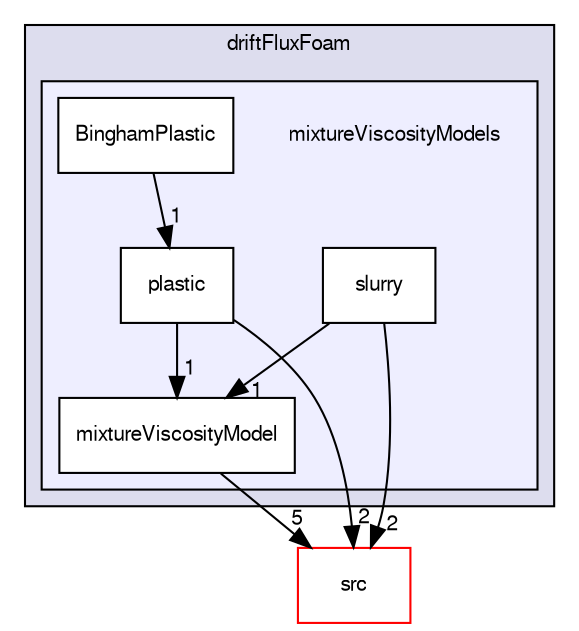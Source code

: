 digraph "applications/solvers/multiphase/driftFluxFoam/mixtureViscosityModels" {
  bgcolor=transparent;
  compound=true
  node [ fontsize="10", fontname="FreeSans"];
  edge [ labelfontsize="10", labelfontname="FreeSans"];
  subgraph clusterdir_0c082c89dfcc226032574eee25dcdb41 {
    graph [ bgcolor="#ddddee", pencolor="black", label="driftFluxFoam" fontname="FreeSans", fontsize="10", URL="dir_0c082c89dfcc226032574eee25dcdb41.html"]
  subgraph clusterdir_86eef1904a5ad7add78c6b09bd981540 {
    graph [ bgcolor="#eeeeff", pencolor="black", label="" URL="dir_86eef1904a5ad7add78c6b09bd981540.html"];
    dir_86eef1904a5ad7add78c6b09bd981540 [shape=plaintext label="mixtureViscosityModels"];
    dir_81cf262e34f62d926c89997089e4f18c [shape=box label="BinghamPlastic" color="black" fillcolor="white" style="filled" URL="dir_81cf262e34f62d926c89997089e4f18c.html"];
    dir_ac40645327a114f12c472209a62f12a1 [shape=box label="mixtureViscosityModel" color="black" fillcolor="white" style="filled" URL="dir_ac40645327a114f12c472209a62f12a1.html"];
    dir_bf1885526af51fd120af9c2a2654e5a2 [shape=box label="plastic" color="black" fillcolor="white" style="filled" URL="dir_bf1885526af51fd120af9c2a2654e5a2.html"];
    dir_e7ca2ae35e4614ba2609bf218d742e09 [shape=box label="slurry" color="black" fillcolor="white" style="filled" URL="dir_e7ca2ae35e4614ba2609bf218d742e09.html"];
  }
  }
  dir_68267d1309a1af8e8297ef4c3efbcdba [shape=box label="src" color="red" URL="dir_68267d1309a1af8e8297ef4c3efbcdba.html"];
  dir_bf1885526af51fd120af9c2a2654e5a2->dir_68267d1309a1af8e8297ef4c3efbcdba [headlabel="2", labeldistance=1.5 headhref="dir_000148_000568.html"];
  dir_bf1885526af51fd120af9c2a2654e5a2->dir_ac40645327a114f12c472209a62f12a1 [headlabel="1", labeldistance=1.5 headhref="dir_000148_000147.html"];
  dir_81cf262e34f62d926c89997089e4f18c->dir_bf1885526af51fd120af9c2a2654e5a2 [headlabel="1", labeldistance=1.5 headhref="dir_000146_000148.html"];
  dir_e7ca2ae35e4614ba2609bf218d742e09->dir_68267d1309a1af8e8297ef4c3efbcdba [headlabel="2", labeldistance=1.5 headhref="dir_000149_000568.html"];
  dir_e7ca2ae35e4614ba2609bf218d742e09->dir_ac40645327a114f12c472209a62f12a1 [headlabel="1", labeldistance=1.5 headhref="dir_000149_000147.html"];
  dir_ac40645327a114f12c472209a62f12a1->dir_68267d1309a1af8e8297ef4c3efbcdba [headlabel="5", labeldistance=1.5 headhref="dir_000147_000568.html"];
}
